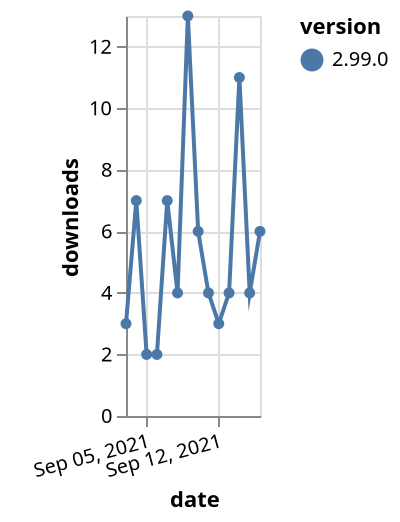 {"$schema": "https://vega.github.io/schema/vega-lite/v5.json", "description": "A simple bar chart with embedded data.", "data": {"values": [{"date": "2021-09-03", "total": 4423, "delta": 3, "version": "2.99.0"}, {"date": "2021-09-04", "total": 4430, "delta": 7, "version": "2.99.0"}, {"date": "2021-09-05", "total": 4432, "delta": 2, "version": "2.99.0"}, {"date": "2021-09-06", "total": 4434, "delta": 2, "version": "2.99.0"}, {"date": "2021-09-07", "total": 4441, "delta": 7, "version": "2.99.0"}, {"date": "2021-09-08", "total": 4445, "delta": 4, "version": "2.99.0"}, {"date": "2021-09-09", "total": 4458, "delta": 13, "version": "2.99.0"}, {"date": "2021-09-10", "total": 4464, "delta": 6, "version": "2.99.0"}, {"date": "2021-09-11", "total": 4468, "delta": 4, "version": "2.99.0"}, {"date": "2021-09-12", "total": 4471, "delta": 3, "version": "2.99.0"}, {"date": "2021-09-13", "total": 4475, "delta": 4, "version": "2.99.0"}, {"date": "2021-09-14", "total": 4486, "delta": 11, "version": "2.99.0"}, {"date": "2021-09-15", "total": 4490, "delta": 4, "version": "2.99.0"}, {"date": "2021-09-16", "total": 4496, "delta": 6, "version": "2.99.0"}]}, "width": "container", "mark": {"type": "line", "point": {"filled": true}}, "encoding": {"x": {"field": "date", "type": "temporal", "timeUnit": "yearmonthdate", "title": "date", "axis": {"labelAngle": -15}}, "y": {"field": "delta", "type": "quantitative", "title": "downloads"}, "color": {"field": "version", "type": "nominal"}, "tooltip": {"field": "delta"}}}